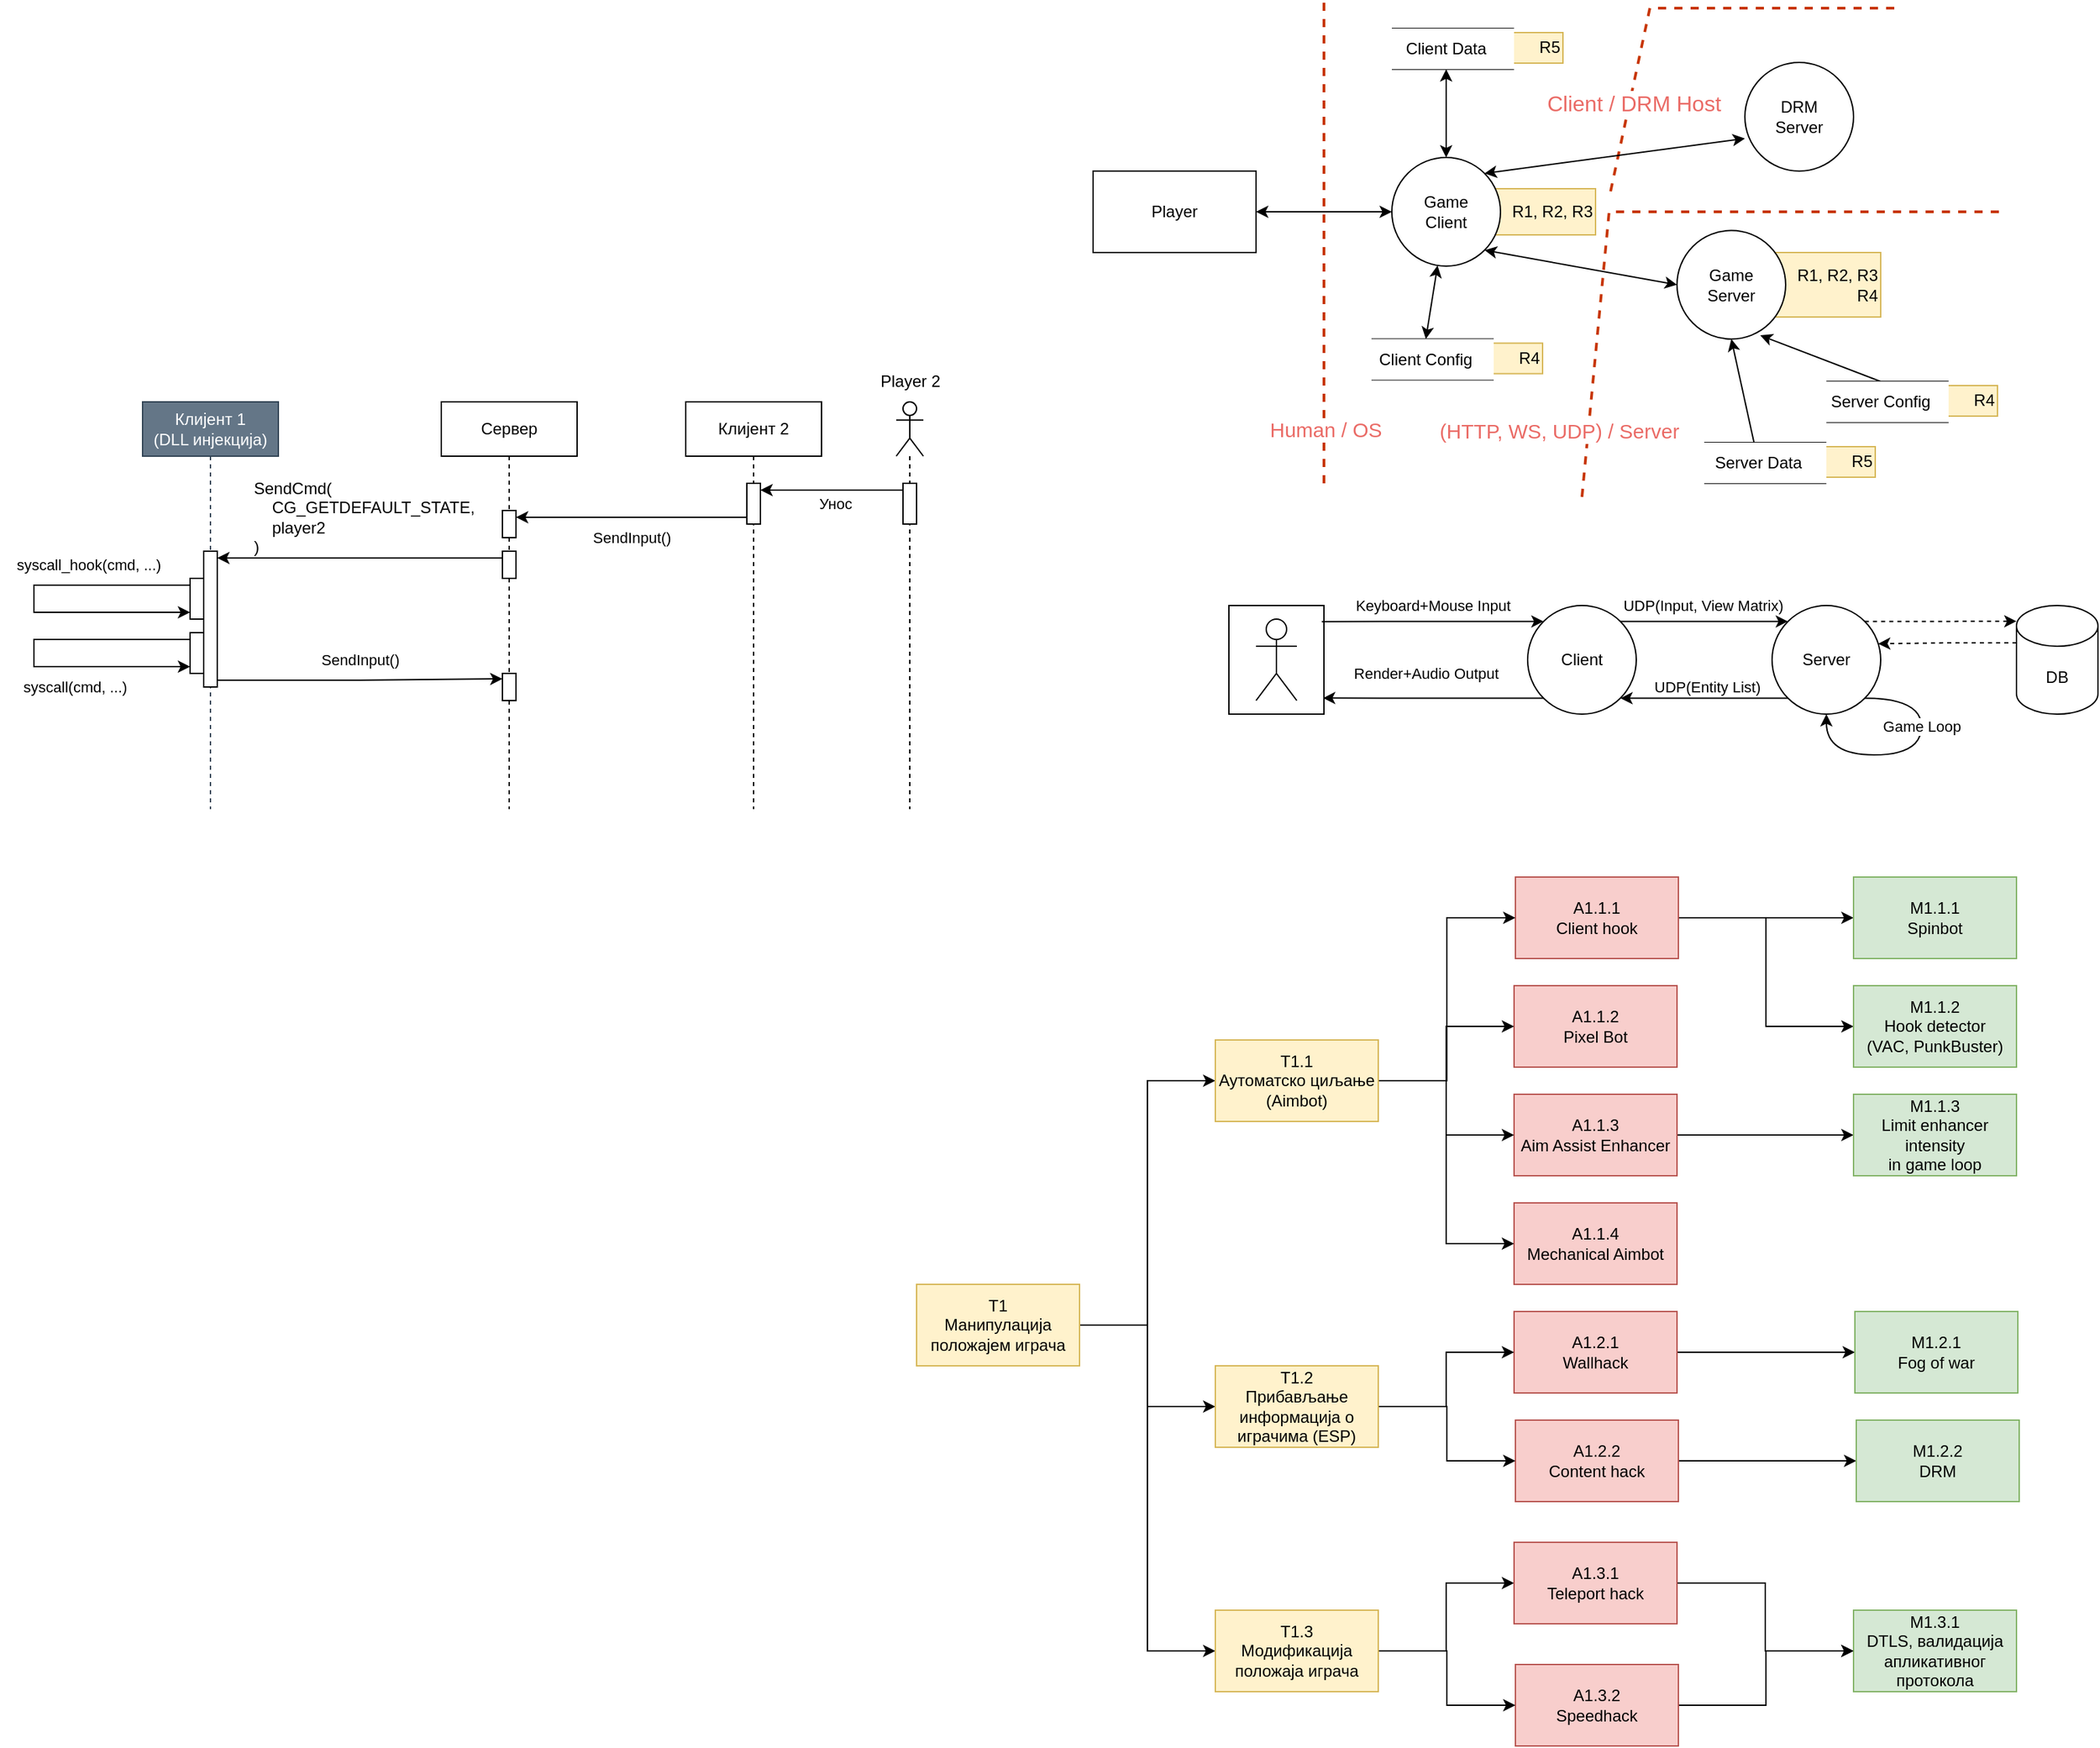 <mxfile version="25.0.3">
  <diagram name="Page-1" id="I6kNBOrfu8EHdy3ZmdIW">
    <mxGraphModel dx="1477" dy="484" grid="1" gridSize="10" guides="1" tooltips="1" connect="1" arrows="1" fold="1" page="1" pageScale="1" pageWidth="850" pageHeight="1100" math="0" shadow="0">
      <root>
        <mxCell id="0" />
        <mxCell id="1" parent="0" />
        <mxCell id="XetKOPu3Qg_WPPBAEXBo-90" value="R1, R2, R3" style="rounded=0;whiteSpace=wrap;html=1;align=right;fillColor=#fff2cc;strokeColor=#d6b656;direction=east;" parent="1" vertex="1">
          <mxGeometry x="360" y="273" width="90" height="34" as="geometry" />
        </mxCell>
        <mxCell id="XetKOPu3Qg_WPPBAEXBo-89" value="R1, R2, R3&lt;div&gt;R4&lt;/div&gt;" style="rounded=0;whiteSpace=wrap;html=1;align=right;fillColor=#fff2cc;strokeColor=#d6b656;" parent="1" vertex="1">
          <mxGeometry x="570" y="320" width="90" height="47.5" as="geometry" />
        </mxCell>
        <mxCell id="XetKOPu3Qg_WPPBAEXBo-59" value="" style="rounded=0;whiteSpace=wrap;html=1;" parent="1" vertex="1">
          <mxGeometry x="180" y="580" width="70" height="80" as="geometry" />
        </mxCell>
        <mxCell id="XetKOPu3Qg_WPPBAEXBo-14" value="" style="endArrow=none;dashed=1;html=1;strokeWidth=2;rounded=0;fillColor=#fa6800;strokeColor=#C73500;" parent="1" edge="1">
          <mxGeometry width="50" height="50" relative="1" as="geometry">
            <mxPoint x="670" y="140" as="sourcePoint" />
            <mxPoint x="460" y="280" as="targetPoint" />
            <Array as="points">
              <mxPoint x="490" y="140" />
            </Array>
          </mxGeometry>
        </mxCell>
        <mxCell id="XetKOPu3Qg_WPPBAEXBo-28" value="&lt;font color=&quot;#ea6b66&quot; style=&quot;font-size: 16px;&quot;&gt;Client / DRM Host&lt;/font&gt;" style="edgeLabel;html=1;align=center;verticalAlign=middle;resizable=0;points=[];" parent="XetKOPu3Qg_WPPBAEXBo-14" vertex="1" connectable="0">
          <mxGeometry x="0.473" relative="1" as="geometry">
            <mxPoint y="13" as="offset" />
          </mxGeometry>
        </mxCell>
        <mxCell id="XetKOPu3Qg_WPPBAEXBo-3" value="" style="endArrow=none;dashed=1;html=1;strokeWidth=2;rounded=0;fillColor=#fa6800;strokeColor=#C73500;" parent="1" edge="1">
          <mxGeometry width="50" height="50" relative="1" as="geometry">
            <mxPoint x="250" y="490" as="sourcePoint" />
            <mxPoint x="250" y="135" as="targetPoint" />
          </mxGeometry>
        </mxCell>
        <mxCell id="XetKOPu3Qg_WPPBAEXBo-15" value="&lt;font style=&quot;font-size: 15px;&quot; color=&quot;#ea6b66&quot;&gt;Human / OS&lt;/font&gt;" style="edgeLabel;html=1;align=center;verticalAlign=middle;resizable=0;points=[];" parent="XetKOPu3Qg_WPPBAEXBo-3" vertex="1" connectable="0">
          <mxGeometry x="-0.811" y="-1" relative="1" as="geometry">
            <mxPoint y="-7" as="offset" />
          </mxGeometry>
        </mxCell>
        <mxCell id="XetKOPu3Qg_WPPBAEXBo-4" value="" style="endArrow=none;dashed=1;html=1;strokeWidth=2;rounded=0;fillColor=#fa6800;strokeColor=#C73500;" parent="1" edge="1">
          <mxGeometry width="50" height="50" relative="1" as="geometry">
            <mxPoint x="440" y="500" as="sourcePoint" />
            <mxPoint x="750" y="290" as="targetPoint" />
            <Array as="points">
              <mxPoint x="460" y="290" />
            </Array>
          </mxGeometry>
        </mxCell>
        <mxCell id="XetKOPu3Qg_WPPBAEXBo-17" value="&lt;font style=&quot;font-size: 15px;&quot; color=&quot;#ea6b66&quot;&gt;(HTTP, WS, UDP) / Server&lt;/font&gt;" style="edgeLabel;html=1;align=center;verticalAlign=middle;resizable=0;points=[];" parent="XetKOPu3Qg_WPPBAEXBo-4" vertex="1" connectable="0">
          <mxGeometry x="-0.885" y="-1" relative="1" as="geometry">
            <mxPoint x="-21" y="-20" as="offset" />
          </mxGeometry>
        </mxCell>
        <mxCell id="XetKOPu3Qg_WPPBAEXBo-26" style="rounded=0;orthogonalLoop=1;jettySize=auto;html=1;entryX=0;entryY=0.5;entryDx=0;entryDy=0;startArrow=classic;startFill=1;exitX=1;exitY=1;exitDx=0;exitDy=0;" parent="1" source="XetKOPu3Qg_WPPBAEXBo-1" target="XetKOPu3Qg_WPPBAEXBo-5" edge="1">
          <mxGeometry relative="1" as="geometry" />
        </mxCell>
        <mxCell id="zV-TcrBuXFMVu3En2obL-50" style="rounded=0;orthogonalLoop=1;jettySize=auto;html=1;entryX=0.5;entryY=1;entryDx=0;entryDy=0;startArrow=classic;startFill=1;" parent="1" source="XetKOPu3Qg_WPPBAEXBo-1" target="zV-TcrBuXFMVu3En2obL-49" edge="1">
          <mxGeometry relative="1" as="geometry" />
        </mxCell>
        <mxCell id="zV-TcrBuXFMVu3En2obL-51" style="rounded=0;orthogonalLoop=1;jettySize=auto;html=1;entryX=0.5;entryY=0;entryDx=0;entryDy=0;startArrow=classic;startFill=1;" parent="1" source="XetKOPu3Qg_WPPBAEXBo-1" target="zV-TcrBuXFMVu3En2obL-44" edge="1">
          <mxGeometry relative="1" as="geometry" />
        </mxCell>
        <mxCell id="XetKOPu3Qg_WPPBAEXBo-1" value="Game&lt;div&gt;Client&lt;/div&gt;" style="ellipse;whiteSpace=wrap;html=1;aspect=fixed;" parent="1" vertex="1">
          <mxGeometry x="300" y="250" width="80" height="80" as="geometry" />
        </mxCell>
        <mxCell id="XetKOPu3Qg_WPPBAEXBo-21" style="rounded=0;orthogonalLoop=1;jettySize=auto;html=1;entryX=0;entryY=0.5;entryDx=0;entryDy=0;startArrow=classic;startFill=1;" parent="1" source="XetKOPu3Qg_WPPBAEXBo-2" target="XetKOPu3Qg_WPPBAEXBo-1" edge="1">
          <mxGeometry relative="1" as="geometry" />
        </mxCell>
        <mxCell id="XetKOPu3Qg_WPPBAEXBo-2" value="Player" style="rounded=0;whiteSpace=wrap;html=1;" parent="1" vertex="1">
          <mxGeometry x="80" y="260" width="120" height="60" as="geometry" />
        </mxCell>
        <mxCell id="XetKOPu3Qg_WPPBAEXBo-32" style="rounded=0;orthogonalLoop=1;jettySize=auto;html=1;exitX=0.766;exitY=0.966;exitDx=0;exitDy=0;entryX=0.5;entryY=0;entryDx=0;entryDy=0;exitPerimeter=0;startArrow=classic;startFill=1;endArrow=none;endFill=0;" parent="1" source="XetKOPu3Qg_WPPBAEXBo-5" target="XetKOPu3Qg_WPPBAEXBo-36" edge="1">
          <mxGeometry relative="1" as="geometry">
            <mxPoint x="590" y="450" as="targetPoint" />
          </mxGeometry>
        </mxCell>
        <mxCell id="XetKOPu3Qg_WPPBAEXBo-5" value="Game&lt;div&gt;Server&lt;/div&gt;" style="ellipse;whiteSpace=wrap;html=1;aspect=fixed;" parent="1" vertex="1">
          <mxGeometry x="510" y="303.75" width="80" height="80" as="geometry" />
        </mxCell>
        <mxCell id="XetKOPu3Qg_WPPBAEXBo-12" value="DRM&lt;div&gt;Server&lt;/div&gt;" style="ellipse;whiteSpace=wrap;html=1;aspect=fixed;" parent="1" vertex="1">
          <mxGeometry x="560" y="180" width="80" height="80" as="geometry" />
        </mxCell>
        <mxCell id="XetKOPu3Qg_WPPBAEXBo-27" style="rounded=0;orthogonalLoop=1;jettySize=auto;html=1;exitX=1;exitY=0;exitDx=0;exitDy=0;entryX=0;entryY=0.7;entryDx=0;entryDy=0;startArrow=classic;startFill=1;entryPerimeter=0;" parent="1" source="XetKOPu3Qg_WPPBAEXBo-1" target="XetKOPu3Qg_WPPBAEXBo-12" edge="1">
          <mxGeometry relative="1" as="geometry">
            <mxPoint x="589.04" y="224" as="sourcePoint" />
          </mxGeometry>
        </mxCell>
        <mxCell id="XetKOPu3Qg_WPPBAEXBo-41" value="" style="shape=umlActor;verticalLabelPosition=bottom;verticalAlign=top;html=1;outlineConnect=0;" parent="1" vertex="1">
          <mxGeometry x="200" y="590" width="30" height="60" as="geometry" />
        </mxCell>
        <mxCell id="XetKOPu3Qg_WPPBAEXBo-50" style="edgeStyle=orthogonalEdgeStyle;rounded=0;orthogonalLoop=1;jettySize=auto;html=1;exitX=1;exitY=0;exitDx=0;exitDy=0;entryX=0;entryY=0;entryDx=0;entryDy=0;" parent="1" source="XetKOPu3Qg_WPPBAEXBo-45" target="XetKOPu3Qg_WPPBAEXBo-47" edge="1">
          <mxGeometry relative="1" as="geometry" />
        </mxCell>
        <mxCell id="XetKOPu3Qg_WPPBAEXBo-66" value="UDP(Input, View Matrix)" style="edgeLabel;html=1;align=center;verticalAlign=middle;resizable=0;points=[];" parent="XetKOPu3Qg_WPPBAEXBo-50" vertex="1" connectable="0">
          <mxGeometry x="-0.016" relative="1" as="geometry">
            <mxPoint y="-12" as="offset" />
          </mxGeometry>
        </mxCell>
        <mxCell id="XetKOPu3Qg_WPPBAEXBo-45" value="Client" style="ellipse;whiteSpace=wrap;html=1;aspect=fixed;" parent="1" vertex="1">
          <mxGeometry x="400" y="580" width="80" height="80" as="geometry" />
        </mxCell>
        <mxCell id="XetKOPu3Qg_WPPBAEXBo-56" style="edgeStyle=orthogonalEdgeStyle;rounded=0;orthogonalLoop=1;jettySize=auto;html=1;exitX=0;exitY=1;exitDx=0;exitDy=0;entryX=1;entryY=1;entryDx=0;entryDy=0;" parent="1" source="XetKOPu3Qg_WPPBAEXBo-47" target="XetKOPu3Qg_WPPBAEXBo-45" edge="1">
          <mxGeometry relative="1" as="geometry" />
        </mxCell>
        <mxCell id="XetKOPu3Qg_WPPBAEXBo-73" value="UDP(Entity List)" style="edgeLabel;html=1;align=center;verticalAlign=middle;resizable=0;points=[];" parent="XetKOPu3Qg_WPPBAEXBo-56" vertex="1" connectable="0">
          <mxGeometry x="0.133" y="-1" relative="1" as="geometry">
            <mxPoint x="10" y="-8" as="offset" />
          </mxGeometry>
        </mxCell>
        <mxCell id="XetKOPu3Qg_WPPBAEXBo-47" value="Server" style="ellipse;whiteSpace=wrap;html=1;aspect=fixed;" parent="1" vertex="1">
          <mxGeometry x="580" y="580" width="80" height="80" as="geometry" />
        </mxCell>
        <mxCell id="XetKOPu3Qg_WPPBAEXBo-48" value="DB" style="shape=cylinder3;whiteSpace=wrap;html=1;boundedLbl=1;backgroundOutline=1;size=15;" parent="1" vertex="1">
          <mxGeometry x="760" y="580" width="60" height="80" as="geometry" />
        </mxCell>
        <mxCell id="XetKOPu3Qg_WPPBAEXBo-51" style="edgeStyle=orthogonalEdgeStyle;rounded=0;orthogonalLoop=1;jettySize=auto;html=1;exitX=1;exitY=0;exitDx=0;exitDy=0;entryX=0;entryY=0.145;entryDx=0;entryDy=0;entryPerimeter=0;dashed=1;" parent="1" source="XetKOPu3Qg_WPPBAEXBo-47" target="XetKOPu3Qg_WPPBAEXBo-48" edge="1">
          <mxGeometry relative="1" as="geometry" />
        </mxCell>
        <mxCell id="XetKOPu3Qg_WPPBAEXBo-63" style="edgeStyle=orthogonalEdgeStyle;rounded=0;orthogonalLoop=1;jettySize=auto;html=1;exitX=0;exitY=1;exitDx=0;exitDy=0;entryX=0.99;entryY=0.852;entryDx=0;entryDy=0;entryPerimeter=0;" parent="1" source="XetKOPu3Qg_WPPBAEXBo-45" target="XetKOPu3Qg_WPPBAEXBo-59" edge="1">
          <mxGeometry relative="1" as="geometry" />
        </mxCell>
        <mxCell id="XetKOPu3Qg_WPPBAEXBo-74" value="Render+Audio Output" style="edgeLabel;html=1;align=center;verticalAlign=middle;resizable=0;points=[];" parent="XetKOPu3Qg_WPPBAEXBo-63" vertex="1" connectable="0">
          <mxGeometry x="0.123" relative="1" as="geometry">
            <mxPoint x="4" y="-18" as="offset" />
          </mxGeometry>
        </mxCell>
        <mxCell id="XetKOPu3Qg_WPPBAEXBo-64" style="edgeStyle=orthogonalEdgeStyle;rounded=0;orthogonalLoop=1;jettySize=auto;html=1;exitX=0;exitY=0;exitDx=0;exitDy=0;entryX=0.977;entryY=0.148;entryDx=0;entryDy=0;entryPerimeter=0;endArrow=none;endFill=0;startArrow=classic;startFill=1;" parent="1" source="XetKOPu3Qg_WPPBAEXBo-45" target="XetKOPu3Qg_WPPBAEXBo-59" edge="1">
          <mxGeometry relative="1" as="geometry" />
        </mxCell>
        <mxCell id="XetKOPu3Qg_WPPBAEXBo-65" value="Keyboard+Mouse Input" style="edgeLabel;html=1;align=center;verticalAlign=middle;resizable=0;points=[];" parent="XetKOPu3Qg_WPPBAEXBo-64" vertex="1" connectable="0">
          <mxGeometry x="0.593" y="-3" relative="1" as="geometry">
            <mxPoint x="48" y="-9" as="offset" />
          </mxGeometry>
        </mxCell>
        <mxCell id="XetKOPu3Qg_WPPBAEXBo-69" style="edgeStyle=orthogonalEdgeStyle;rounded=0;orthogonalLoop=1;jettySize=auto;html=1;exitX=0;exitY=0;exitDx=0;exitDy=27.5;exitPerimeter=0;entryX=0.976;entryY=0.352;entryDx=0;entryDy=0;entryPerimeter=0;dashed=1;" parent="1" source="XetKOPu3Qg_WPPBAEXBo-48" target="XetKOPu3Qg_WPPBAEXBo-47" edge="1">
          <mxGeometry relative="1" as="geometry" />
        </mxCell>
        <mxCell id="XetKOPu3Qg_WPPBAEXBo-70" style="edgeStyle=orthogonalEdgeStyle;rounded=0;orthogonalLoop=1;jettySize=auto;html=1;exitX=1;exitY=1;exitDx=0;exitDy=0;entryX=0.5;entryY=1;entryDx=0;entryDy=0;curved=1;" parent="1" source="XetKOPu3Qg_WPPBAEXBo-47" target="XetKOPu3Qg_WPPBAEXBo-47" edge="1">
          <mxGeometry relative="1" as="geometry">
            <Array as="points">
              <mxPoint x="690" y="648" />
              <mxPoint x="690" y="690" />
              <mxPoint x="620" y="690" />
            </Array>
          </mxGeometry>
        </mxCell>
        <mxCell id="XetKOPu3Qg_WPPBAEXBo-72" value="Game Loop" style="edgeLabel;html=1;align=center;verticalAlign=middle;resizable=0;points=[];" parent="XetKOPu3Qg_WPPBAEXBo-70" vertex="1" connectable="0">
          <mxGeometry x="-0.317" relative="1" as="geometry">
            <mxPoint as="offset" />
          </mxGeometry>
        </mxCell>
        <mxCell id="zV-TcrBuXFMVu3En2obL-62" style="rounded=0;orthogonalLoop=1;jettySize=auto;html=1;entryX=0.5;entryY=1;entryDx=0;entryDy=0;" parent="1" source="zV-TcrBuXFMVu3En2obL-61" target="XetKOPu3Qg_WPPBAEXBo-5" edge="1">
          <mxGeometry relative="1" as="geometry" />
        </mxCell>
        <mxCell id="zV-TcrBuXFMVu3En2obL-41" value="&lt;div&gt;R4&lt;/div&gt;" style="rounded=0;whiteSpace=wrap;html=1;align=right;fillColor=#fff2cc;strokeColor=#d6b656;" parent="1" vertex="1">
          <mxGeometry x="321" y="386.75" width="90" height="22.5" as="geometry" />
        </mxCell>
        <mxCell id="zV-TcrBuXFMVu3En2obL-42" value="" style="endArrow=none;html=1;rounded=0;entryX=1;entryY=0;entryDx=0;entryDy=0;" parent="1" target="zV-TcrBuXFMVu3En2obL-44" edge="1">
          <mxGeometry width="50" height="50" relative="1" as="geometry">
            <mxPoint x="285" y="383.75" as="sourcePoint" />
            <mxPoint x="385" y="383.75" as="targetPoint" />
          </mxGeometry>
        </mxCell>
        <mxCell id="zV-TcrBuXFMVu3En2obL-43" value="" style="endArrow=none;html=1;rounded=0;entryX=1;entryY=1;entryDx=0;entryDy=0;" parent="1" target="zV-TcrBuXFMVu3En2obL-44" edge="1">
          <mxGeometry width="50" height="50" relative="1" as="geometry">
            <mxPoint x="285" y="413.75" as="sourcePoint" />
            <mxPoint x="385" y="413.75" as="targetPoint" />
          </mxGeometry>
        </mxCell>
        <mxCell id="zV-TcrBuXFMVu3En2obL-44" value="Client Config" style="text;html=1;align=center;verticalAlign=middle;whiteSpace=wrap;rounded=0;fillColor=default;" parent="1" vertex="1">
          <mxGeometry x="275" y="383.75" width="100" height="30" as="geometry" />
        </mxCell>
        <mxCell id="zV-TcrBuXFMVu3En2obL-46" value="&lt;div&gt;R5&lt;/div&gt;" style="rounded=0;whiteSpace=wrap;html=1;align=right;fillColor=#fff2cc;strokeColor=#d6b656;" parent="1" vertex="1">
          <mxGeometry x="336" y="158" width="90" height="22.5" as="geometry" />
        </mxCell>
        <mxCell id="zV-TcrBuXFMVu3En2obL-47" value="" style="endArrow=none;html=1;rounded=0;entryX=1;entryY=0;entryDx=0;entryDy=0;" parent="1" target="zV-TcrBuXFMVu3En2obL-49" edge="1">
          <mxGeometry width="50" height="50" relative="1" as="geometry">
            <mxPoint x="300" y="155" as="sourcePoint" />
            <mxPoint x="400" y="155" as="targetPoint" />
          </mxGeometry>
        </mxCell>
        <mxCell id="zV-TcrBuXFMVu3En2obL-48" value="" style="endArrow=none;html=1;rounded=0;entryX=1;entryY=1;entryDx=0;entryDy=0;" parent="1" target="zV-TcrBuXFMVu3En2obL-49" edge="1">
          <mxGeometry width="50" height="50" relative="1" as="geometry">
            <mxPoint x="300" y="185" as="sourcePoint" />
            <mxPoint x="400" y="185" as="targetPoint" />
          </mxGeometry>
        </mxCell>
        <mxCell id="zV-TcrBuXFMVu3En2obL-49" value="Client Data" style="text;html=1;align=center;verticalAlign=middle;whiteSpace=wrap;rounded=0;fillColor=default;" parent="1" vertex="1">
          <mxGeometry x="290" y="155" width="100" height="30" as="geometry" />
        </mxCell>
        <mxCell id="zV-TcrBuXFMVu3En2obL-58" value="&lt;div&gt;R5&lt;/div&gt;" style="rounded=0;whiteSpace=wrap;html=1;align=right;fillColor=#fff2cc;strokeColor=#d6b656;" parent="1" vertex="1">
          <mxGeometry x="566" y="463" width="90" height="22.5" as="geometry" />
        </mxCell>
        <mxCell id="zV-TcrBuXFMVu3En2obL-59" value="" style="endArrow=none;html=1;rounded=0;entryX=1;entryY=0;entryDx=0;entryDy=0;" parent="1" target="zV-TcrBuXFMVu3En2obL-61" edge="1">
          <mxGeometry width="50" height="50" relative="1" as="geometry">
            <mxPoint x="530" y="460" as="sourcePoint" />
            <mxPoint x="630" y="460" as="targetPoint" />
          </mxGeometry>
        </mxCell>
        <mxCell id="zV-TcrBuXFMVu3En2obL-60" value="" style="endArrow=none;html=1;rounded=0;entryX=1;entryY=1;entryDx=0;entryDy=0;" parent="1" target="zV-TcrBuXFMVu3En2obL-61" edge="1">
          <mxGeometry width="50" height="50" relative="1" as="geometry">
            <mxPoint x="530" y="490" as="sourcePoint" />
            <mxPoint x="630" y="490" as="targetPoint" />
          </mxGeometry>
        </mxCell>
        <mxCell id="zV-TcrBuXFMVu3En2obL-61" value="Server Data" style="text;html=1;align=center;verticalAlign=middle;whiteSpace=wrap;rounded=0;fillColor=default;" parent="1" vertex="1">
          <mxGeometry x="520" y="460" width="100" height="30" as="geometry" />
        </mxCell>
        <mxCell id="XetKOPu3Qg_WPPBAEXBo-93" value="&lt;div&gt;R4&lt;/div&gt;" style="rounded=0;whiteSpace=wrap;html=1;align=right;fillColor=#fff2cc;strokeColor=#d6b656;" parent="1" vertex="1">
          <mxGeometry x="656" y="418" width="90" height="22.5" as="geometry" />
        </mxCell>
        <mxCell id="XetKOPu3Qg_WPPBAEXBo-34" value="" style="endArrow=none;html=1;rounded=0;entryX=1;entryY=0;entryDx=0;entryDy=0;" parent="1" target="XetKOPu3Qg_WPPBAEXBo-36" edge="1">
          <mxGeometry width="50" height="50" relative="1" as="geometry">
            <mxPoint x="620" y="415" as="sourcePoint" />
            <mxPoint x="720" y="415" as="targetPoint" />
          </mxGeometry>
        </mxCell>
        <mxCell id="XetKOPu3Qg_WPPBAEXBo-35" value="" style="endArrow=none;html=1;rounded=0;entryX=1;entryY=1;entryDx=0;entryDy=0;" parent="1" target="XetKOPu3Qg_WPPBAEXBo-36" edge="1">
          <mxGeometry width="50" height="50" relative="1" as="geometry">
            <mxPoint x="620" y="445" as="sourcePoint" />
            <mxPoint x="720" y="445" as="targetPoint" />
          </mxGeometry>
        </mxCell>
        <mxCell id="XetKOPu3Qg_WPPBAEXBo-36" value="Server Config" style="text;html=1;align=center;verticalAlign=middle;whiteSpace=wrap;rounded=0;fillColor=default;" parent="1" vertex="1">
          <mxGeometry x="610" y="415" width="100" height="30" as="geometry" />
        </mxCell>
        <mxCell id="LX4mtI2AW21iMJ1Tn4Qh-2" style="edgeStyle=orthogonalEdgeStyle;rounded=0;orthogonalLoop=1;jettySize=auto;html=1;entryX=0;entryY=0.5;entryDx=0;entryDy=0;" parent="1" source="05SYDQE-oo6FqQSQ0H-z-3" target="LX4mtI2AW21iMJ1Tn4Qh-1" edge="1">
          <mxGeometry relative="1" as="geometry" />
        </mxCell>
        <mxCell id="LX4mtI2AW21iMJ1Tn4Qh-10" style="edgeStyle=orthogonalEdgeStyle;rounded=0;orthogonalLoop=1;jettySize=auto;html=1;exitX=1;exitY=0.5;exitDx=0;exitDy=0;entryX=0;entryY=0.5;entryDx=0;entryDy=0;" parent="1" source="05SYDQE-oo6FqQSQ0H-z-3" target="LX4mtI2AW21iMJ1Tn4Qh-7" edge="1">
          <mxGeometry relative="1" as="geometry" />
        </mxCell>
        <mxCell id="LX4mtI2AW21iMJ1Tn4Qh-15" style="edgeStyle=orthogonalEdgeStyle;rounded=0;orthogonalLoop=1;jettySize=auto;html=1;exitX=1;exitY=0.5;exitDx=0;exitDy=0;entryX=0;entryY=0.5;entryDx=0;entryDy=0;" parent="1" source="05SYDQE-oo6FqQSQ0H-z-3" target="LX4mtI2AW21iMJ1Tn4Qh-14" edge="1">
          <mxGeometry relative="1" as="geometry" />
        </mxCell>
        <mxCell id="05SYDQE-oo6FqQSQ0H-z-3" value="T1&lt;div&gt;Манипулација положајем играча&lt;/div&gt;" style="rounded=0;whiteSpace=wrap;html=1;fillColor=#fff2cc;strokeColor=#d6b656;" parent="1" vertex="1">
          <mxGeometry x="-50" y="1080" width="120" height="60" as="geometry" />
        </mxCell>
        <mxCell id="E8Dhb3heHRjCnDkQruZL-8" style="edgeStyle=orthogonalEdgeStyle;rounded=0;orthogonalLoop=1;jettySize=auto;html=1;exitX=1;exitY=0.5;exitDx=0;exitDy=0;" parent="1" source="05SYDQE-oo6FqQSQ0H-z-4" target="E8Dhb3heHRjCnDkQruZL-7" edge="1">
          <mxGeometry relative="1" as="geometry" />
        </mxCell>
        <mxCell id="05SYDQE-oo6FqQSQ0H-z-4" value="A1.2.1&lt;div&gt;Wallhack&lt;/div&gt;" style="rounded=0;whiteSpace=wrap;html=1;fillColor=#f8cecc;strokeColor=#b85450;" parent="1" vertex="1">
          <mxGeometry x="390" y="1100" width="120" height="60" as="geometry" />
        </mxCell>
        <mxCell id="05SYDQE-oo6FqQSQ0H-z-30" style="edgeStyle=orthogonalEdgeStyle;rounded=0;orthogonalLoop=1;jettySize=auto;html=1;entryX=0;entryY=0.5;entryDx=0;entryDy=0;" parent="1" source="05SYDQE-oo6FqQSQ0H-z-5" target="05SYDQE-oo6FqQSQ0H-z-29" edge="1">
          <mxGeometry relative="1" as="geometry" />
        </mxCell>
        <mxCell id="E8Dhb3heHRjCnDkQruZL-5" style="edgeStyle=orthogonalEdgeStyle;rounded=0;orthogonalLoop=1;jettySize=auto;html=1;exitX=1;exitY=0.5;exitDx=0;exitDy=0;entryX=0;entryY=0.5;entryDx=0;entryDy=0;" parent="1" source="05SYDQE-oo6FqQSQ0H-z-5" target="E8Dhb3heHRjCnDkQruZL-4" edge="1">
          <mxGeometry relative="1" as="geometry" />
        </mxCell>
        <mxCell id="05SYDQE-oo6FqQSQ0H-z-5" value="A1.1.1&lt;div&gt;Client hook&lt;/div&gt;" style="rounded=0;whiteSpace=wrap;html=1;fillColor=#f8cecc;strokeColor=#b85450;" parent="1" vertex="1">
          <mxGeometry x="391" y="780" width="120" height="60" as="geometry" />
        </mxCell>
        <mxCell id="05SYDQE-oo6FqQSQ0H-z-6" value="A1.1.2&lt;div&gt;Pixel Bot&lt;/div&gt;" style="rounded=0;whiteSpace=wrap;html=1;fillColor=#f8cecc;strokeColor=#b85450;" parent="1" vertex="1">
          <mxGeometry x="390" y="860" width="120" height="60" as="geometry" />
        </mxCell>
        <mxCell id="E8Dhb3heHRjCnDkQruZL-10" style="edgeStyle=orthogonalEdgeStyle;rounded=0;orthogonalLoop=1;jettySize=auto;html=1;entryX=0;entryY=0.5;entryDx=0;entryDy=0;" parent="1" source="05SYDQE-oo6FqQSQ0H-z-8" target="E8Dhb3heHRjCnDkQruZL-9" edge="1">
          <mxGeometry relative="1" as="geometry" />
        </mxCell>
        <mxCell id="05SYDQE-oo6FqQSQ0H-z-8" value="A1.1.3&lt;div&gt;Aim Assist Enhancer&lt;/div&gt;" style="rounded=0;whiteSpace=wrap;html=1;fillColor=#f8cecc;strokeColor=#b85450;" parent="1" vertex="1">
          <mxGeometry x="390" y="940" width="120" height="60" as="geometry" />
        </mxCell>
        <mxCell id="05SYDQE-oo6FqQSQ0H-z-9" value="A1.1.4&lt;div&gt;Mechanical Aimbot&lt;/div&gt;" style="rounded=0;whiteSpace=wrap;html=1;fillColor=#f8cecc;strokeColor=#b85450;" parent="1" vertex="1">
          <mxGeometry x="390" y="1020" width="120" height="60" as="geometry" />
        </mxCell>
        <mxCell id="LX4mtI2AW21iMJ1Tn4Qh-21" style="edgeStyle=orthogonalEdgeStyle;rounded=0;orthogonalLoop=1;jettySize=auto;html=1;exitX=1;exitY=0.5;exitDx=0;exitDy=0;entryX=0;entryY=0.5;entryDx=0;entryDy=0;" parent="1" source="05SYDQE-oo6FqQSQ0H-z-27" target="E8Dhb3heHRjCnDkQruZL-16" edge="1">
          <mxGeometry relative="1" as="geometry" />
        </mxCell>
        <mxCell id="05SYDQE-oo6FqQSQ0H-z-27" value="A1.3.2&lt;div&gt;&lt;span style=&quot;background-color: initial;&quot;&gt;Speedhack&lt;/span&gt;&lt;/div&gt;" style="rounded=0;whiteSpace=wrap;html=1;fillColor=#f8cecc;strokeColor=#b85450;" parent="1" vertex="1">
          <mxGeometry x="391" y="1360" width="120" height="60" as="geometry" />
        </mxCell>
        <mxCell id="05SYDQE-oo6FqQSQ0H-z-29" value="M1.1.1&lt;div&gt;Spinbot&lt;/div&gt;" style="rounded=0;whiteSpace=wrap;html=1;fillColor=#d5e8d4;strokeColor=#82b366;" parent="1" vertex="1">
          <mxGeometry x="640" y="780" width="120" height="60" as="geometry" />
        </mxCell>
        <mxCell id="E8Dhb3heHRjCnDkQruZL-13" style="edgeStyle=orthogonalEdgeStyle;rounded=0;orthogonalLoop=1;jettySize=auto;html=1;entryX=0;entryY=0.5;entryDx=0;entryDy=0;" parent="1" source="E8Dhb3heHRjCnDkQruZL-1" target="E8Dhb3heHRjCnDkQruZL-12" edge="1">
          <mxGeometry relative="1" as="geometry" />
        </mxCell>
        <mxCell id="E8Dhb3heHRjCnDkQruZL-1" value="A1.2.2&lt;div&gt;Content hack&lt;/div&gt;" style="rounded=0;whiteSpace=wrap;html=1;fillColor=#f8cecc;strokeColor=#b85450;" parent="1" vertex="1">
          <mxGeometry x="391" y="1180" width="120" height="60" as="geometry" />
        </mxCell>
        <mxCell id="E8Dhb3heHRjCnDkQruZL-4" value="M1.1.2&lt;div&gt;Hook detector&lt;/div&gt;&lt;div&gt;(VAC, PunkBuster)&lt;/div&gt;" style="rounded=0;whiteSpace=wrap;html=1;fillColor=#d5e8d4;strokeColor=#82b366;" parent="1" vertex="1">
          <mxGeometry x="640" y="860" width="120" height="60" as="geometry" />
        </mxCell>
        <mxCell id="E8Dhb3heHRjCnDkQruZL-7" value="M1.2.1&lt;div&gt;Fog of war&lt;/div&gt;" style="rounded=0;whiteSpace=wrap;html=1;fillColor=#d5e8d4;strokeColor=#82b366;" parent="1" vertex="1">
          <mxGeometry x="641" y="1100" width="120" height="60" as="geometry" />
        </mxCell>
        <mxCell id="E8Dhb3heHRjCnDkQruZL-9" value="M1.1.3&lt;div&gt;Limit enhancer intensity&lt;/div&gt;&lt;div&gt;in game loop&lt;/div&gt;" style="rounded=0;whiteSpace=wrap;html=1;fillColor=#d5e8d4;strokeColor=#82b366;" parent="1" vertex="1">
          <mxGeometry x="640" y="940" width="120" height="60" as="geometry" />
        </mxCell>
        <mxCell id="E8Dhb3heHRjCnDkQruZL-12" value="M1.2.2&lt;div&gt;DRM&lt;/div&gt;" style="rounded=0;whiteSpace=wrap;html=1;fillColor=#d5e8d4;strokeColor=#82b366;" parent="1" vertex="1">
          <mxGeometry x="642" y="1180" width="120" height="60" as="geometry" />
        </mxCell>
        <mxCell id="E8Dhb3heHRjCnDkQruZL-16" value="M1.3.1&lt;div&gt;DTLS, валидација апликативног протокола&lt;/div&gt;" style="rounded=0;whiteSpace=wrap;html=1;fillColor=#d5e8d4;strokeColor=#82b366;" parent="1" vertex="1">
          <mxGeometry x="640" y="1320" width="120" height="60" as="geometry" />
        </mxCell>
        <mxCell id="LX4mtI2AW21iMJ1Tn4Qh-3" style="edgeStyle=orthogonalEdgeStyle;rounded=0;orthogonalLoop=1;jettySize=auto;html=1;entryX=0;entryY=0.5;entryDx=0;entryDy=0;" parent="1" source="LX4mtI2AW21iMJ1Tn4Qh-1" target="05SYDQE-oo6FqQSQ0H-z-5" edge="1">
          <mxGeometry relative="1" as="geometry" />
        </mxCell>
        <mxCell id="LX4mtI2AW21iMJ1Tn4Qh-4" style="edgeStyle=orthogonalEdgeStyle;rounded=0;orthogonalLoop=1;jettySize=auto;html=1;entryX=0;entryY=0.5;entryDx=0;entryDy=0;" parent="1" source="LX4mtI2AW21iMJ1Tn4Qh-1" target="05SYDQE-oo6FqQSQ0H-z-6" edge="1">
          <mxGeometry relative="1" as="geometry" />
        </mxCell>
        <mxCell id="LX4mtI2AW21iMJ1Tn4Qh-5" style="edgeStyle=orthogonalEdgeStyle;rounded=0;orthogonalLoop=1;jettySize=auto;html=1;entryX=0;entryY=0.5;entryDx=0;entryDy=0;" parent="1" source="LX4mtI2AW21iMJ1Tn4Qh-1" target="05SYDQE-oo6FqQSQ0H-z-8" edge="1">
          <mxGeometry relative="1" as="geometry" />
        </mxCell>
        <mxCell id="LX4mtI2AW21iMJ1Tn4Qh-6" style="edgeStyle=orthogonalEdgeStyle;rounded=0;orthogonalLoop=1;jettySize=auto;html=1;exitX=1;exitY=0.5;exitDx=0;exitDy=0;entryX=0;entryY=0.5;entryDx=0;entryDy=0;" parent="1" source="LX4mtI2AW21iMJ1Tn4Qh-1" target="05SYDQE-oo6FqQSQ0H-z-9" edge="1">
          <mxGeometry relative="1" as="geometry" />
        </mxCell>
        <mxCell id="LX4mtI2AW21iMJ1Tn4Qh-1" value="T1.1&lt;div&gt;Аутоматско циљање (Aimbot)&lt;/div&gt;" style="rounded=0;whiteSpace=wrap;html=1;fillColor=#fff2cc;strokeColor=#d6b656;" parent="1" vertex="1">
          <mxGeometry x="170" y="900" width="120" height="60" as="geometry" />
        </mxCell>
        <mxCell id="LX4mtI2AW21iMJ1Tn4Qh-8" style="edgeStyle=orthogonalEdgeStyle;rounded=0;orthogonalLoop=1;jettySize=auto;html=1;entryX=0;entryY=0.5;entryDx=0;entryDy=0;" parent="1" source="LX4mtI2AW21iMJ1Tn4Qh-7" target="05SYDQE-oo6FqQSQ0H-z-4" edge="1">
          <mxGeometry relative="1" as="geometry" />
        </mxCell>
        <mxCell id="LX4mtI2AW21iMJ1Tn4Qh-9" style="edgeStyle=orthogonalEdgeStyle;rounded=0;orthogonalLoop=1;jettySize=auto;html=1;exitX=1;exitY=0.5;exitDx=0;exitDy=0;entryX=0;entryY=0.5;entryDx=0;entryDy=0;" parent="1" source="LX4mtI2AW21iMJ1Tn4Qh-7" target="E8Dhb3heHRjCnDkQruZL-1" edge="1">
          <mxGeometry relative="1" as="geometry" />
        </mxCell>
        <mxCell id="LX4mtI2AW21iMJ1Tn4Qh-7" value="T1.2&lt;div&gt;Прибављање информација о играчима (ESP)&lt;/div&gt;" style="rounded=0;whiteSpace=wrap;html=1;fillColor=#fff2cc;strokeColor=#d6b656;" parent="1" vertex="1">
          <mxGeometry x="170" y="1140" width="120" height="60" as="geometry" />
        </mxCell>
        <mxCell id="LX4mtI2AW21iMJ1Tn4Qh-17" style="edgeStyle=orthogonalEdgeStyle;rounded=0;orthogonalLoop=1;jettySize=auto;html=1;entryX=0;entryY=0.5;entryDx=0;entryDy=0;" parent="1" source="LX4mtI2AW21iMJ1Tn4Qh-14" target="LX4mtI2AW21iMJ1Tn4Qh-16" edge="1">
          <mxGeometry relative="1" as="geometry" />
        </mxCell>
        <mxCell id="LX4mtI2AW21iMJ1Tn4Qh-18" style="edgeStyle=orthogonalEdgeStyle;rounded=0;orthogonalLoop=1;jettySize=auto;html=1;entryX=0;entryY=0.5;entryDx=0;entryDy=0;" parent="1" source="LX4mtI2AW21iMJ1Tn4Qh-14" target="05SYDQE-oo6FqQSQ0H-z-27" edge="1">
          <mxGeometry relative="1" as="geometry" />
        </mxCell>
        <mxCell id="LX4mtI2AW21iMJ1Tn4Qh-14" value="T1.3&lt;div&gt;Модификација положаја играча&lt;/div&gt;" style="rounded=0;whiteSpace=wrap;html=1;fillColor=#fff2cc;strokeColor=#d6b656;" parent="1" vertex="1">
          <mxGeometry x="170" y="1320" width="120" height="60" as="geometry" />
        </mxCell>
        <mxCell id="LX4mtI2AW21iMJ1Tn4Qh-19" style="edgeStyle=orthogonalEdgeStyle;rounded=0;orthogonalLoop=1;jettySize=auto;html=1;exitX=1;exitY=0.5;exitDx=0;exitDy=0;entryX=0;entryY=0.5;entryDx=0;entryDy=0;" parent="1" source="LX4mtI2AW21iMJ1Tn4Qh-16" target="E8Dhb3heHRjCnDkQruZL-16" edge="1">
          <mxGeometry relative="1" as="geometry" />
        </mxCell>
        <mxCell id="LX4mtI2AW21iMJ1Tn4Qh-16" value="A1.3.1&lt;div&gt;&lt;span style=&quot;background-color: initial;&quot;&gt;Teleport hack&lt;/span&gt;&lt;/div&gt;" style="rounded=0;whiteSpace=wrap;html=1;fillColor=#f8cecc;strokeColor=#b85450;" parent="1" vertex="1">
          <mxGeometry x="390" y="1270" width="120" height="60" as="geometry" />
        </mxCell>
        <mxCell id="PhXwVfyrpko4GISBZB-W-1" value="Клијент 1&lt;div&gt;(DLL инјекција)&lt;/div&gt;" style="shape=umlLifeline;perimeter=lifelinePerimeter;whiteSpace=wrap;html=1;container=1;dropTarget=0;collapsible=0;recursiveResize=0;outlineConnect=0;portConstraint=eastwest;newEdgeStyle={&quot;curved&quot;:0,&quot;rounded&quot;:0};fillColor=#647687;fontColor=#ffffff;strokeColor=#314354;" vertex="1" parent="1">
          <mxGeometry x="-620" y="430" width="100" height="300" as="geometry" />
        </mxCell>
        <mxCell id="PhXwVfyrpko4GISBZB-W-33" style="edgeStyle=orthogonalEdgeStyle;rounded=0;orthogonalLoop=1;jettySize=auto;html=1;curved=0;exitX=1;exitY=1;exitDx=0;exitDy=-5;exitPerimeter=0;" edge="1" parent="PhXwVfyrpko4GISBZB-W-1" source="PhXwVfyrpko4GISBZB-W-25">
          <mxGeometry relative="1" as="geometry">
            <mxPoint x="265" y="204" as="targetPoint" />
          </mxGeometry>
        </mxCell>
        <mxCell id="PhXwVfyrpko4GISBZB-W-25" value="" style="html=1;points=[[0,0,0,0,5],[0,1,0,0,-5],[1,0,0,0,5],[1,1,0,0,-5]];perimeter=orthogonalPerimeter;outlineConnect=0;targetShapes=umlLifeline;portConstraint=eastwest;newEdgeStyle={&quot;curved&quot;:0,&quot;rounded&quot;:0};" vertex="1" parent="PhXwVfyrpko4GISBZB-W-1">
          <mxGeometry x="45" y="110" width="10" height="100" as="geometry" />
        </mxCell>
        <mxCell id="PhXwVfyrpko4GISBZB-W-40" value="" style="html=1;points=[[0,0,0,0,5],[0,1,0,0,-5],[1,0,0,0,5],[1,1,0,0,-5]];perimeter=orthogonalPerimeter;outlineConnect=0;targetShapes=umlLifeline;portConstraint=eastwest;newEdgeStyle={&quot;curved&quot;:0,&quot;rounded&quot;:0};" vertex="1" parent="PhXwVfyrpko4GISBZB-W-1">
          <mxGeometry x="35" y="130" width="10" height="30" as="geometry" />
        </mxCell>
        <mxCell id="PhXwVfyrpko4GISBZB-W-41" style="edgeStyle=orthogonalEdgeStyle;rounded=0;orthogonalLoop=1;jettySize=auto;html=1;curved=0;exitX=0;exitY=0;exitDx=0;exitDy=5;exitPerimeter=0;entryX=0;entryY=1;entryDx=0;entryDy=-5;entryPerimeter=0;" edge="1" parent="PhXwVfyrpko4GISBZB-W-1" source="PhXwVfyrpko4GISBZB-W-40" target="PhXwVfyrpko4GISBZB-W-40">
          <mxGeometry relative="1" as="geometry">
            <Array as="points">
              <mxPoint x="-80" y="135" />
              <mxPoint x="-80" y="155" />
            </Array>
          </mxGeometry>
        </mxCell>
        <mxCell id="PhXwVfyrpko4GISBZB-W-42" value="" style="html=1;points=[[0,0,0,0,5],[0,1,0,0,-5],[1,0,0,0,5],[1,1,0,0,-5]];perimeter=orthogonalPerimeter;outlineConnect=0;targetShapes=umlLifeline;portConstraint=eastwest;newEdgeStyle={&quot;curved&quot;:0,&quot;rounded&quot;:0};" vertex="1" parent="PhXwVfyrpko4GISBZB-W-1">
          <mxGeometry x="35" y="170" width="10" height="30" as="geometry" />
        </mxCell>
        <mxCell id="PhXwVfyrpko4GISBZB-W-43" style="edgeStyle=orthogonalEdgeStyle;rounded=0;orthogonalLoop=1;jettySize=auto;html=1;curved=0;exitX=0;exitY=0;exitDx=0;exitDy=5;exitPerimeter=0;entryX=0;entryY=1;entryDx=0;entryDy=-5;entryPerimeter=0;" edge="1" parent="PhXwVfyrpko4GISBZB-W-1" source="PhXwVfyrpko4GISBZB-W-42" target="PhXwVfyrpko4GISBZB-W-42">
          <mxGeometry relative="1" as="geometry">
            <Array as="points">
              <mxPoint x="-80" y="175" />
              <mxPoint x="-80" y="195" />
            </Array>
          </mxGeometry>
        </mxCell>
        <mxCell id="PhXwVfyrpko4GISBZB-W-44" value="syscall(cmd, ...)" style="edgeLabel;html=1;align=center;verticalAlign=middle;resizable=0;points=[];" vertex="1" connectable="0" parent="PhXwVfyrpko4GISBZB-W-43">
          <mxGeometry x="-0.29" y="2" relative="1" as="geometry">
            <mxPoint x="4" y="33" as="offset" />
          </mxGeometry>
        </mxCell>
        <mxCell id="PhXwVfyrpko4GISBZB-W-2" value="Сервер" style="shape=umlLifeline;perimeter=lifelinePerimeter;whiteSpace=wrap;html=1;container=1;dropTarget=0;collapsible=0;recursiveResize=0;outlineConnect=0;portConstraint=eastwest;newEdgeStyle={&quot;curved&quot;:0,&quot;rounded&quot;:0};" vertex="1" parent="1">
          <mxGeometry x="-400" y="430" width="100" height="300" as="geometry" />
        </mxCell>
        <mxCell id="PhXwVfyrpko4GISBZB-W-19" value="" style="html=1;points=[[0,0,0,0,5],[0,1,0,0,-5],[1,0,0,0,5],[1,1,0,0,-5]];perimeter=orthogonalPerimeter;outlineConnect=0;targetShapes=umlLifeline;portConstraint=eastwest;newEdgeStyle={&quot;curved&quot;:0,&quot;rounded&quot;:0};" vertex="1" parent="PhXwVfyrpko4GISBZB-W-2">
          <mxGeometry x="45" y="80" width="10" height="20" as="geometry" />
        </mxCell>
        <mxCell id="PhXwVfyrpko4GISBZB-W-21" value="" style="html=1;points=[[0,0,0,0,5],[0,1,0,0,-5],[1,0,0,0,5],[1,1,0,0,-5]];perimeter=orthogonalPerimeter;outlineConnect=0;targetShapes=umlLifeline;portConstraint=eastwest;newEdgeStyle={&quot;curved&quot;:0,&quot;rounded&quot;:0};" vertex="1" parent="PhXwVfyrpko4GISBZB-W-2">
          <mxGeometry x="45" y="110" width="10" height="20" as="geometry" />
        </mxCell>
        <mxCell id="PhXwVfyrpko4GISBZB-W-46" value="" style="html=1;points=[[0,0,0,0,5],[0,1,0,0,-5],[1,0,0,0,5],[1,1,0,0,-5]];perimeter=orthogonalPerimeter;outlineConnect=0;targetShapes=umlLifeline;portConstraint=eastwest;newEdgeStyle={&quot;curved&quot;:0,&quot;rounded&quot;:0};" vertex="1" parent="PhXwVfyrpko4GISBZB-W-2">
          <mxGeometry x="45" y="200" width="10" height="20" as="geometry" />
        </mxCell>
        <mxCell id="PhXwVfyrpko4GISBZB-W-6" value="Клијент 2" style="shape=umlLifeline;perimeter=lifelinePerimeter;whiteSpace=wrap;html=1;container=1;dropTarget=0;collapsible=0;recursiveResize=0;outlineConnect=0;portConstraint=eastwest;newEdgeStyle={&quot;curved&quot;:0,&quot;rounded&quot;:0};" vertex="1" parent="1">
          <mxGeometry x="-220" y="430" width="100" height="300" as="geometry" />
        </mxCell>
        <mxCell id="PhXwVfyrpko4GISBZB-W-15" value="" style="html=1;points=[[0,0,0,0,5],[0,1,0,0,-5],[1,0,0,0,5],[1,1,0,0,-5]];perimeter=orthogonalPerimeter;outlineConnect=0;targetShapes=umlLifeline;portConstraint=eastwest;newEdgeStyle={&quot;curved&quot;:0,&quot;rounded&quot;:0};" vertex="1" parent="PhXwVfyrpko4GISBZB-W-6">
          <mxGeometry x="45" y="60" width="10" height="30" as="geometry" />
        </mxCell>
        <mxCell id="PhXwVfyrpko4GISBZB-W-7" value="" style="shape=umlLifeline;perimeter=lifelinePerimeter;whiteSpace=wrap;html=1;container=1;dropTarget=0;collapsible=0;recursiveResize=0;outlineConnect=0;portConstraint=eastwest;newEdgeStyle={&quot;curved&quot;:0,&quot;rounded&quot;:0};participant=umlActor;" vertex="1" parent="1">
          <mxGeometry x="-65" y="430" width="20" height="300" as="geometry" />
        </mxCell>
        <mxCell id="PhXwVfyrpko4GISBZB-W-16" value="" style="html=1;points=[[0,0,0,0,5],[0,1,0,0,-5],[1,0,0,0,5],[1,1,0,0,-5]];perimeter=orthogonalPerimeter;outlineConnect=0;targetShapes=umlLifeline;portConstraint=eastwest;newEdgeStyle={&quot;curved&quot;:0,&quot;rounded&quot;:0};" vertex="1" parent="PhXwVfyrpko4GISBZB-W-7">
          <mxGeometry x="5" y="60" width="10" height="30" as="geometry" />
        </mxCell>
        <mxCell id="PhXwVfyrpko4GISBZB-W-8" value="Player 2" style="text;html=1;align=center;verticalAlign=middle;resizable=0;points=[];autosize=1;strokeColor=none;fillColor=none;" vertex="1" parent="1">
          <mxGeometry x="-90" y="400" width="70" height="30" as="geometry" />
        </mxCell>
        <mxCell id="PhXwVfyrpko4GISBZB-W-18" style="edgeStyle=orthogonalEdgeStyle;rounded=0;orthogonalLoop=1;jettySize=auto;html=1;curved=0;exitX=0;exitY=0;exitDx=0;exitDy=5;exitPerimeter=0;entryX=1;entryY=0;entryDx=0;entryDy=5;entryPerimeter=0;" edge="1" parent="1" source="PhXwVfyrpko4GISBZB-W-16" target="PhXwVfyrpko4GISBZB-W-15">
          <mxGeometry relative="1" as="geometry" />
        </mxCell>
        <mxCell id="PhXwVfyrpko4GISBZB-W-34" value="Унос" style="edgeLabel;html=1;align=center;verticalAlign=middle;resizable=0;points=[];" vertex="1" connectable="0" parent="PhXwVfyrpko4GISBZB-W-18">
          <mxGeometry x="0.177" y="3" relative="1" as="geometry">
            <mxPoint x="12" y="7" as="offset" />
          </mxGeometry>
        </mxCell>
        <mxCell id="PhXwVfyrpko4GISBZB-W-20" style="edgeStyle=orthogonalEdgeStyle;rounded=0;orthogonalLoop=1;jettySize=auto;html=1;curved=0;exitX=0;exitY=1;exitDx=0;exitDy=-5;exitPerimeter=0;entryX=1;entryY=0;entryDx=0;entryDy=5;entryPerimeter=0;" edge="1" parent="1" source="PhXwVfyrpko4GISBZB-W-15" target="PhXwVfyrpko4GISBZB-W-19">
          <mxGeometry relative="1" as="geometry" />
        </mxCell>
        <mxCell id="PhXwVfyrpko4GISBZB-W-36" value="SendInput()" style="edgeLabel;html=1;align=center;verticalAlign=middle;resizable=0;points=[];" vertex="1" connectable="0" parent="PhXwVfyrpko4GISBZB-W-20">
          <mxGeometry x="0.099" y="-3" relative="1" as="geometry">
            <mxPoint x="8" y="18" as="offset" />
          </mxGeometry>
        </mxCell>
        <mxCell id="PhXwVfyrpko4GISBZB-W-28" style="edgeStyle=orthogonalEdgeStyle;rounded=0;orthogonalLoop=1;jettySize=auto;html=1;curved=0;exitX=0;exitY=0;exitDx=0;exitDy=5;exitPerimeter=0;entryX=1;entryY=0;entryDx=0;entryDy=5;entryPerimeter=0;" edge="1" parent="1" source="PhXwVfyrpko4GISBZB-W-21" target="PhXwVfyrpko4GISBZB-W-25">
          <mxGeometry relative="1" as="geometry" />
        </mxCell>
        <mxCell id="PhXwVfyrpko4GISBZB-W-37" value="SendCmd(&lt;div&gt;&amp;nbsp; &amp;nbsp; CG_GETDEFAULT_STATE,&amp;nbsp;&lt;/div&gt;&lt;div&gt;&amp;nbsp; &amp;nbsp; player2&lt;/div&gt;&lt;div style=&quot;&quot;&gt;)&lt;/div&gt;" style="text;html=1;align=left;verticalAlign=middle;resizable=0;points=[];autosize=1;strokeColor=none;fillColor=none;" vertex="1" parent="1">
          <mxGeometry x="-540" y="480" width="190" height="70" as="geometry" />
        </mxCell>
        <mxCell id="PhXwVfyrpko4GISBZB-W-39" value="syscall_hook(cmd, ...)" style="text;html=1;align=center;verticalAlign=middle;resizable=0;points=[];autosize=1;strokeColor=none;fillColor=none;fontSize=11;" vertex="1" parent="1">
          <mxGeometry x="-725" y="535" width="130" height="30" as="geometry" />
        </mxCell>
        <mxCell id="PhXwVfyrpko4GISBZB-W-45" value="SendInput()" style="edgeLabel;html=1;align=center;verticalAlign=middle;resizable=0;points=[];" vertex="1" connectable="0" parent="1">
          <mxGeometry x="-460.003" y="620" as="geometry" />
        </mxCell>
      </root>
    </mxGraphModel>
  </diagram>
</mxfile>
